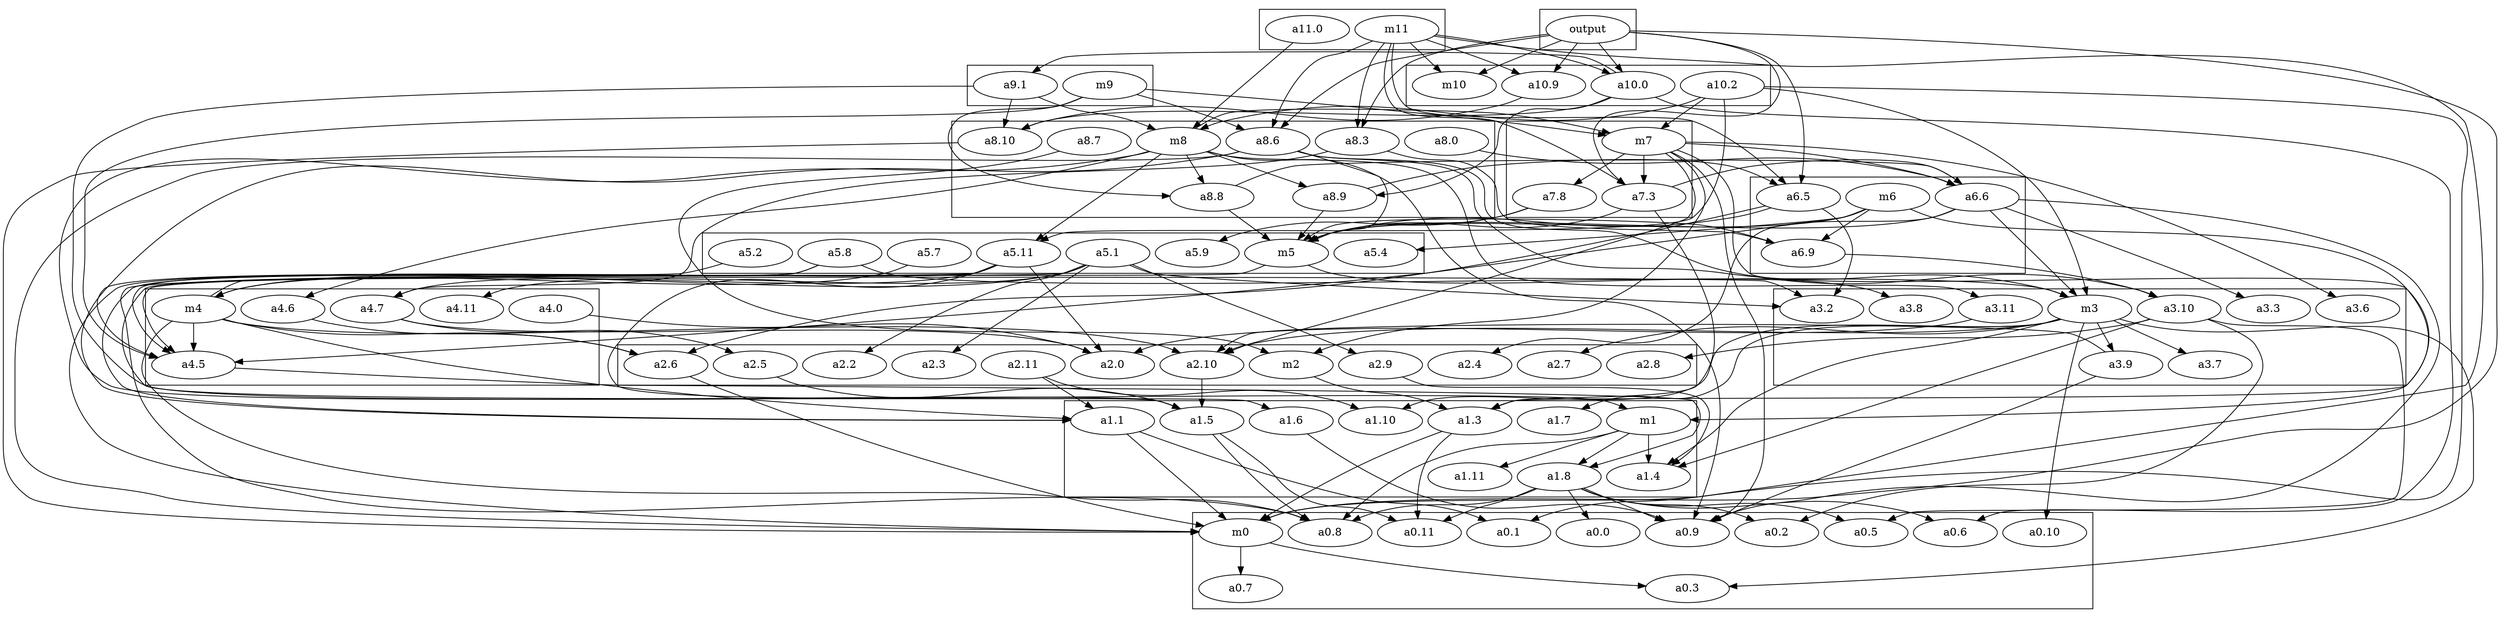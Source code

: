 strict digraph "" {
	graph [compound=True,
		nodesep=0.1,
		ranksep=0.5
	];
	node [fixedsize=true,
		height=.5,
		label="\N",
		width=1.5
	];
	subgraph cluster_9 {
		graph [rank=same];
		"(9, 'm9')"	[label=m9];
		"(9, 'a9.1')"	[label="a9.1"];
	}
	subgraph cluster_0 {
		graph [rank=same];
		"(0, 'a0.6')"	[label="a0.6"];
		"(0, 'm0')"	[label=m0];
		"(0, 'a0.2')"	[label="a0.2"];
		"(0, 'a0.7')"	[label="a0.7"];
		"(0, 'a0.3')"	[label="a0.3"];
		"(0, 'a0.5')"	[label="a0.5"];
		"(0, 'a0.8')"	[label="a0.8"];
		"(0, 'a0.1')"	[label="a0.1"];
		"(0, 'a0.11')"	[label="a0.11"];
		"(0, 'a0.0')"	[label="a0.0"];
		"(0, 'a0.10')"	[label="a0.10"];
		"(0, 'a0.9')"	[label="a0.9"];
	}
	subgraph cluster_2 {
		graph [rank=same];
		"(2, 'a2.2')"	[label="a2.2"];
		"(2, 'a2.8')"	[label="a2.8"];
		"(2, 'a2.10')"	[label="a2.10"];
		"(2, 'a2.9')"	[label="a2.9"];
		"(2, 'm2')"	[label=m2];
		"(2, 'a2.3')"	[label="a2.3"];
		"(2, 'a2.6')"	[label="a2.6"];
		"(2, 'a2.11')"	[label="a2.11"];
		"(2, 'a2.5')"	[label="a2.5"];
		"(2, 'a2.0')"	[label="a2.0"];
		"(2, 'a2.7')"	[label="a2.7"];
		"(2, 'a2.4')"	[label="a2.4"];
	}
	subgraph cluster_4 {
		graph [rank=same];
		"(4, 'm4')"	[label=m4];
		"(4, 'a4.6')"	[label="a4.6"];
		"(4, 'a4.7')"	[label="a4.7"];
		"(4, 'a4.11')"	[label="a4.11"];
		"(4, 'a4.5')"	[label="a4.5"];
		"(4, 'a4.0')"	[label="a4.0"];
	}
	subgraph cluster_11 {
		graph [rank=same];
		"(11, 'a11.0')"	[label="a11.0"];
		"(11, 'm11')"	[label=m11];
	}
	subgraph cluster_10 {
		graph [rank=same];
		"(10, 'a10.2')"	[label="a10.2"];
		"(10, 'm10')"	[label=m10];
		"(10, 'a10.0')"	[label="a10.0"];
		"(10, 'a10.9')"	[label="a10.9"];
	}
	subgraph cluster_5 {
		graph [rank=same];
		"(5, 'a5.2')"	[label="a5.2"];
		"(5, 'a5.9')"	[label="a5.9"];
		"(5, 'a5.8')"	[label="a5.8"];
		"(5, 'a5.1')"	[label="a5.1"];
		"(5, 'a5.7')"	[label="a5.7"];
		"(5, 'a5.4')"	[label="a5.4"];
		"(5, 'm5')"	[label=m5];
		"(5, 'a5.11')"	[label="a5.11"];
	}
	subgraph cluster_3 {
		graph [rank=same];
		"(3, 'a3.3')"	[label="a3.3"];
		"(3, 'a3.10')"	[label="a3.10"];
		"(3, 'a3.11')"	[label="a3.11"];
		"(3, 'a3.9')"	[label="a3.9"];
		"(3, 'a3.2')"	[label="a3.2"];
		"(3, 'm3')"	[label=m3];
		"(3, 'a3.7')"	[label="a3.7"];
		"(3, 'a3.6')"	[label="a3.6"];
		"(3, 'a3.8')"	[label="a3.8"];
	}
	subgraph cluster_7 {
		graph [rank=same];
		"(7, 'a7.3')"	[label="a7.3"];
		"(7, 'm7')"	[label=m7];
		"(7, 'a7.8')"	[label="a7.8"];
	}
	subgraph cluster_1 {
		graph [rank=same];
		"(1, 'a1.10')"	[label="a1.10"];
		"(1, 'm1')"	[label=m1];
		"(1, 'a1.6')"	[label="a1.6"];
		"(1, 'a1.1')"	[label="a1.1"];
		"(1, 'a1.4')"	[label="a1.4"];
		"(1, 'a1.3')"	[label="a1.3"];
		"(1, 'a1.11')"	[label="a1.11"];
		"(1, 'a1.5')"	[label="a1.5"];
		"(1, 'a1.7')"	[label="a1.7"];
		"(1, 'a1.8')"	[label="a1.8"];
	}
	subgraph cluster_6 {
		graph [rank=same];
		"(6, 'a6.5')"	[label="a6.5"];
		"(6, 'a6.9')"	[label="a6.9"];
		"(6, 'm6')"	[label=m6];
		"(6, 'a6.6')"	[label="a6.6"];
	}
	subgraph cluster_12 {
		graph [rank=same];
		"(12, 'output')"	[label=output];
	}
	subgraph cluster_8 {
		graph [rank=same];
		"(8, 'a8.3')"	[label="a8.3"];
		"(8, 'a8.10')"	[label="a8.10"];
		"(8, 'a8.7')"	[label="a8.7"];
		"(8, 'a8.6')"	[label="a8.6"];
		"(8, 'a8.0')"	[label="a8.0"];
		"(8, 'm8')"	[label=m8];
		"(8, 'a8.9')"	[label="a8.9"];
		"(8, 'a8.8')"	[label="a8.8"];
	}
	"(5, 'a5.2')" -> "(4, 'a4.5')";
	"(7, 'a7.3')" -> "(5, 'm5')";
	"(7, 'a7.3')" -> "(1, 'a1.3')";
	"(7, 'a7.3')" -> "(6, 'a6.6')";
	"(3, 'a3.10')" -> "(2, 'a2.8')";
	"(3, 'a3.10')" -> "(0, 'a0.2')";
	"(3, 'a3.10')" -> "(0, 'a0.5')";
	"(3, 'a3.10')" -> "(1, 'a1.4')";
	"(2, 'a2.10')" -> "(1, 'a1.5')";
	"(9, 'm9')" -> "(7, 'm7')";
	"(9, 'm9')" -> "(8, 'a8.6')";
	"(9, 'm9')" -> "(4, 'a4.5')";
	"(9, 'm9')" -> "(8, 'a8.8')";
	"(2, 'a2.9')" -> "(1, 'a1.4')";
	"(6, 'a6.5')" -> "(3, 'a3.2')";
	"(6, 'a6.5')" -> "(2, 'a2.6')";
	"(6, 'a6.5')" -> "(5, 'm5')";
	"(2, 'm2')" -> "(1, 'a1.3')";
	"(7, 'm7')" -> "(7, 'a7.3')";
	"(7, 'm7')" -> "(2, 'a2.10')";
	"(7, 'm7')" -> "(2, 'm2')";
	"(7, 'm7')" -> "(1, 'm1')";
	"(7, 'm7')" -> "(7, 'a7.8')";
	"(7, 'm7')" -> "(0, 'a0.9')";
	"(7, 'm7')" -> "(6, 'a6.6')";
	"(7, 'm7')" -> "(3, 'a3.6')";
	"(0, 'm0')" -> "(0, 'a0.7')";
	"(0, 'm0')" -> "(0, 'a0.3')";
	"(3, 'a3.11')" -> "(2, 'a2.0')";
	"(1, 'm1')" -> "(0, 'a0.8')";
	"(1, 'm1')" -> "(1, 'a1.4')";
	"(1, 'm1')" -> "(1, 'a1.11')";
	"(1, 'm1')" -> "(1, 'a1.8')";
	"(8, 'a8.3')" -> "(6, 'a6.9')";
	"(8, 'a8.3')" -> "(4, 'a4.7')";
	"(10, 'a10.2')" -> "(7, 'm7')";
	"(10, 'a10.2')" -> "(0, 'a0.1')";
	"(10, 'a10.2')" -> "(3, 'm3')";
	"(10, 'a10.2')" -> "(8, 'm8')";
	"(10, 'a10.2')" -> "(5, 'a5.11')";
	"(1, 'a1.6')" -> "(0, 'a0.9')";
	"(8, 'a8.10')" -> "(0, 'm0')";
	"(3, 'a3.9')" -> "(2, 'a2.10')";
	"(3, 'a3.9')" -> "(0, 'a0.9')";
	"(5, 'a5.8')" -> "(1, 'a1.1')";
	"(5, 'a5.8')" -> "(3, 'm3')";
	"(5, 'a5.8')" -> "(4, 'a4.5')";
	"(5, 'a5.1')" -> "(2, 'a2.2')";
	"(5, 'a5.1')" -> "(2, 'a2.9')";
	"(5, 'a5.1')" -> "(2, 'a2.3')";
	"(5, 'a5.1')" -> "(3, 'a3.2')";
	"(5, 'a5.1')" -> "(4, 'm4')";
	"(5, 'a5.1')" -> "(4, 'a4.11')";
	"(5, 'a5.1')" -> "(4, 'a4.5')";
	"(5, 'a5.7')" -> "(4, 'm4')";
	"(8, 'a8.7')" -> "(2, 'm2')";
	"(6, 'a6.9')" -> "(3, 'a3.10')";
	"(6, 'a6.9')" -> "(5, 'm5')";
	"(2, 'a2.6')" -> "(0, 'm0')";
	"(5, 'm5')" -> "(1, 'a1.6')";
	"(5, 'm5')" -> "(3, 'a3.8')";
	"(4, 'm4')" -> "(2, 'a2.10')";
	"(4, 'm4')" -> "(3, 'a3.2')";
	"(4, 'm4')" -> "(2, 'a2.6')";
	"(4, 'm4')" -> "(0, 'a0.8')";
	"(4, 'm4')" -> "(1, 'a1.1')";
	"(4, 'm4')" -> "(4, 'a4.5')";
	"(8, 'a8.6')" -> "(3, 'a3.10')";
	"(8, 'a8.6')" -> "(0, 'm0')";
	"(8, 'a8.6')" -> "(5, 'm5')";
	"(8, 'a8.6')" -> "(1, 'a1.1')";
	"(8, 'a8.6')" -> "(3, 'm3')";
	"(1, 'a1.1')" -> "(0, 'm0')";
	"(1, 'a1.1')" -> "(0, 'a0.1')";
	"(7, 'a7.8')" -> "(5, 'a5.9')";
	"(7, 'a7.8')" -> "(5, 'm5')";
	"(9, 'a9.1')" -> "(1, 'm1')";
	"(9, 'a9.1')" -> "(8, 'a8.10')";
	"(9, 'a9.1')" -> "(8, 'm8')";
	"(12, 'output')" -> "(7, 'a7.3')";
	"(12, 'output')" -> "(6, 'a6.5')";
	"(12, 'output')" -> "(0, 'm0')";
	"(12, 'output')" -> "(8, 'a8.3')";
	"(12, 'output')" -> "(10, 'm10')";
	"(12, 'output')" -> "(8, 'a8.6')";
	"(12, 'output')" -> "(10, 'a10.0')";
	"(12, 'output')" -> "(10, 'a10.9')";
	"(1, 'a1.3')" -> "(0, 'm0')";
	"(1, 'a1.3')" -> "(0, 'a0.11')";
	"(11, 'a11.0')" -> "(8, 'm8')";
	"(3, 'm3')" -> "(2, 'a2.10')";
	"(3, 'm3')" -> "(1, 'a1.10')";
	"(3, 'm3')" -> "(3, 'a3.9')";
	"(3, 'm3')" -> "(0, 'a0.3')";
	"(3, 'm3')" -> "(1, 'a1.4')";
	"(3, 'm3')" -> "(1, 'a1.7')";
	"(3, 'm3')" -> "(0, 'a0.10')";
	"(3, 'm3')" -> "(3, 'a3.7')";
	"(3, 'm3')" -> "(2, 'a2.7')";
	"(1, 'a1.5')" -> "(0, 'a0.8')";
	"(1, 'a1.5')" -> "(0, 'a0.11')";
	"(11, 'm11')" -> "(7, 'a7.3')";
	"(11, 'm11')" -> "(6, 'a6.5')";
	"(11, 'm11')" -> "(0, 'm0')";
	"(11, 'm11')" -> "(8, 'a8.3')";
	"(11, 'm11')" -> "(10, 'm10')";
	"(11, 'm11')" -> "(8, 'a8.6')";
	"(11, 'm11')" -> "(10, 'a10.0')";
	"(11, 'm11')" -> "(10, 'a10.9')";
	"(2, 'a2.11')" -> "(1, 'a1.10')";
	"(2, 'a2.11')" -> "(1, 'a1.1')";
	"(4, 'a4.6')" -> "(2, 'a2.6')";
	"(10, 'a10.0')" -> "(0, 'a0.6')";
	"(10, 'a10.0')" -> "(8, 'a8.10')";
	"(10, 'a10.0')" -> "(9, 'a9.1')";
	"(10, 'a10.0')" -> "(8, 'a8.9')";
	"(1, 'a1.8')" -> "(0, 'a0.6')";
	"(1, 'a1.8')" -> "(0, 'a0.2')";
	"(1, 'a1.8')" -> "(0, 'a0.5')";
	"(1, 'a1.8')" -> "(0, 'a0.8')";
	"(1, 'a1.8')" -> "(0, 'a0.11')";
	"(1, 'a1.8')" -> "(0, 'a0.0')";
	"(1, 'a1.8')" -> "(0, 'a0.9')";
	"(8, 'a8.0')" -> "(6, 'a6.6')";
	"(2, 'a2.5')" -> "(1, 'a1.5')";
	"(4, 'a4.7')" -> "(2, 'a2.5')";
	"(4, 'a4.7')" -> "(2, 'a2.0')";
	"(6, 'm6')" -> "(6, 'a6.9')";
	"(6, 'm6')" -> "(5, 'a5.4')";
	"(6, 'm6')" -> "(5, 'm5')";
	"(6, 'm6')" -> "(1, 'a1.3')";
	"(6, 'm6')" -> "(4, 'a4.5')";
	"(10, 'a10.9')" -> "(8, 'a8.10')";
	"(8, 'm8')" -> "(7, 'm7')";
	"(8, 'm8')" -> "(3, 'a3.11')";
	"(8, 'm8')" -> "(1, 'a1.5')";
	"(8, 'm8')" -> "(4, 'a4.6')";
	"(8, 'm8')" -> "(0, 'a0.9')";
	"(8, 'm8')" -> "(8, 'a8.9')";
	"(8, 'm8')" -> "(5, 'a5.11')";
	"(8, 'm8')" -> "(8, 'a8.8')";
	"(6, 'a6.6')" -> "(3, 'a3.3')";
	"(6, 'a6.6')" -> "(5, 'm5')";
	"(6, 'a6.6')" -> "(3, 'm3')";
	"(6, 'a6.6')" -> "(0, 'a0.9')";
	"(6, 'a6.6')" -> "(2, 'a2.4')";
	"(8, 'a8.9')" -> "(6, 'a6.5')";
	"(8, 'a8.9')" -> "(5, 'm5')";
	"(4, 'a4.5')" -> "(1, 'a1.8')";
	"(4, 'a4.0')" -> "(2, 'a2.0')";
	"(5, 'a5.11')" -> "(0, 'm0')";
	"(5, 'a5.11')" -> "(0, 'a0.8')";
	"(5, 'a5.11')" -> "(1, 'a1.5')";
	"(5, 'a5.11')" -> "(4, 'a4.7')";
	"(5, 'a5.11')" -> "(2, 'a2.0')";
	"(8, 'a8.8')" -> "(5, 'm5')";
	"(8, 'a8.8')" -> "(6, 'a6.6')";
}
